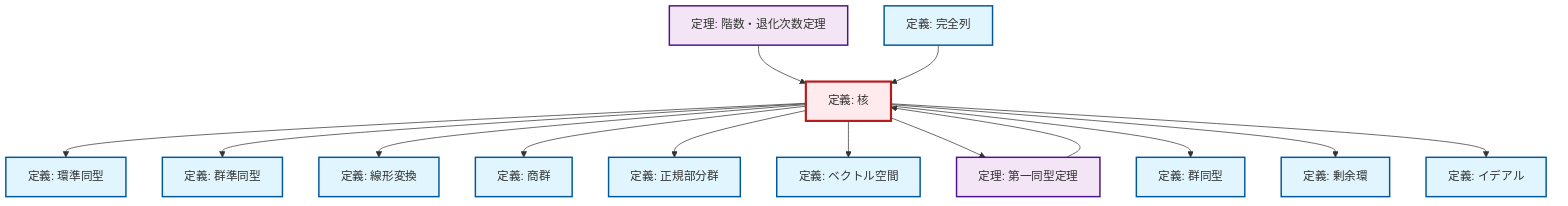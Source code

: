 graph TD
    classDef definition fill:#e1f5fe,stroke:#01579b,stroke-width:2px
    classDef theorem fill:#f3e5f5,stroke:#4a148c,stroke-width:2px
    classDef axiom fill:#fff3e0,stroke:#e65100,stroke-width:2px
    classDef example fill:#e8f5e9,stroke:#1b5e20,stroke-width:2px
    classDef current fill:#ffebee,stroke:#b71c1c,stroke-width:3px
    def-exact-sequence["定義: 完全列"]:::definition
    thm-first-isomorphism["定理: 第一同型定理"]:::theorem
    def-normal-subgroup["定義: 正規部分群"]:::definition
    def-linear-transformation["定義: 線形変換"]:::definition
    def-ideal["定義: イデアル"]:::definition
    def-isomorphism["定義: 群同型"]:::definition
    def-ring-homomorphism["定義: 環準同型"]:::definition
    def-quotient-group["定義: 商群"]:::definition
    thm-rank-nullity["定理: 階数・退化次数定理"]:::theorem
    def-vector-space["定義: ベクトル空間"]:::definition
    def-homomorphism["定義: 群準同型"]:::definition
    def-kernel["定義: 核"]:::definition
    def-quotient-ring["定義: 剰余環"]:::definition
    def-kernel --> def-ring-homomorphism
    def-kernel --> def-homomorphism
    thm-rank-nullity --> def-kernel
    def-exact-sequence --> def-kernel
    def-kernel --> def-linear-transformation
    def-kernel --> def-quotient-group
    def-kernel --> def-normal-subgroup
    def-kernel --> def-vector-space
    def-kernel --> thm-first-isomorphism
    def-kernel --> def-isomorphism
    def-kernel --> def-quotient-ring
    thm-first-isomorphism --> def-kernel
    def-kernel --> def-ideal
    class def-kernel current